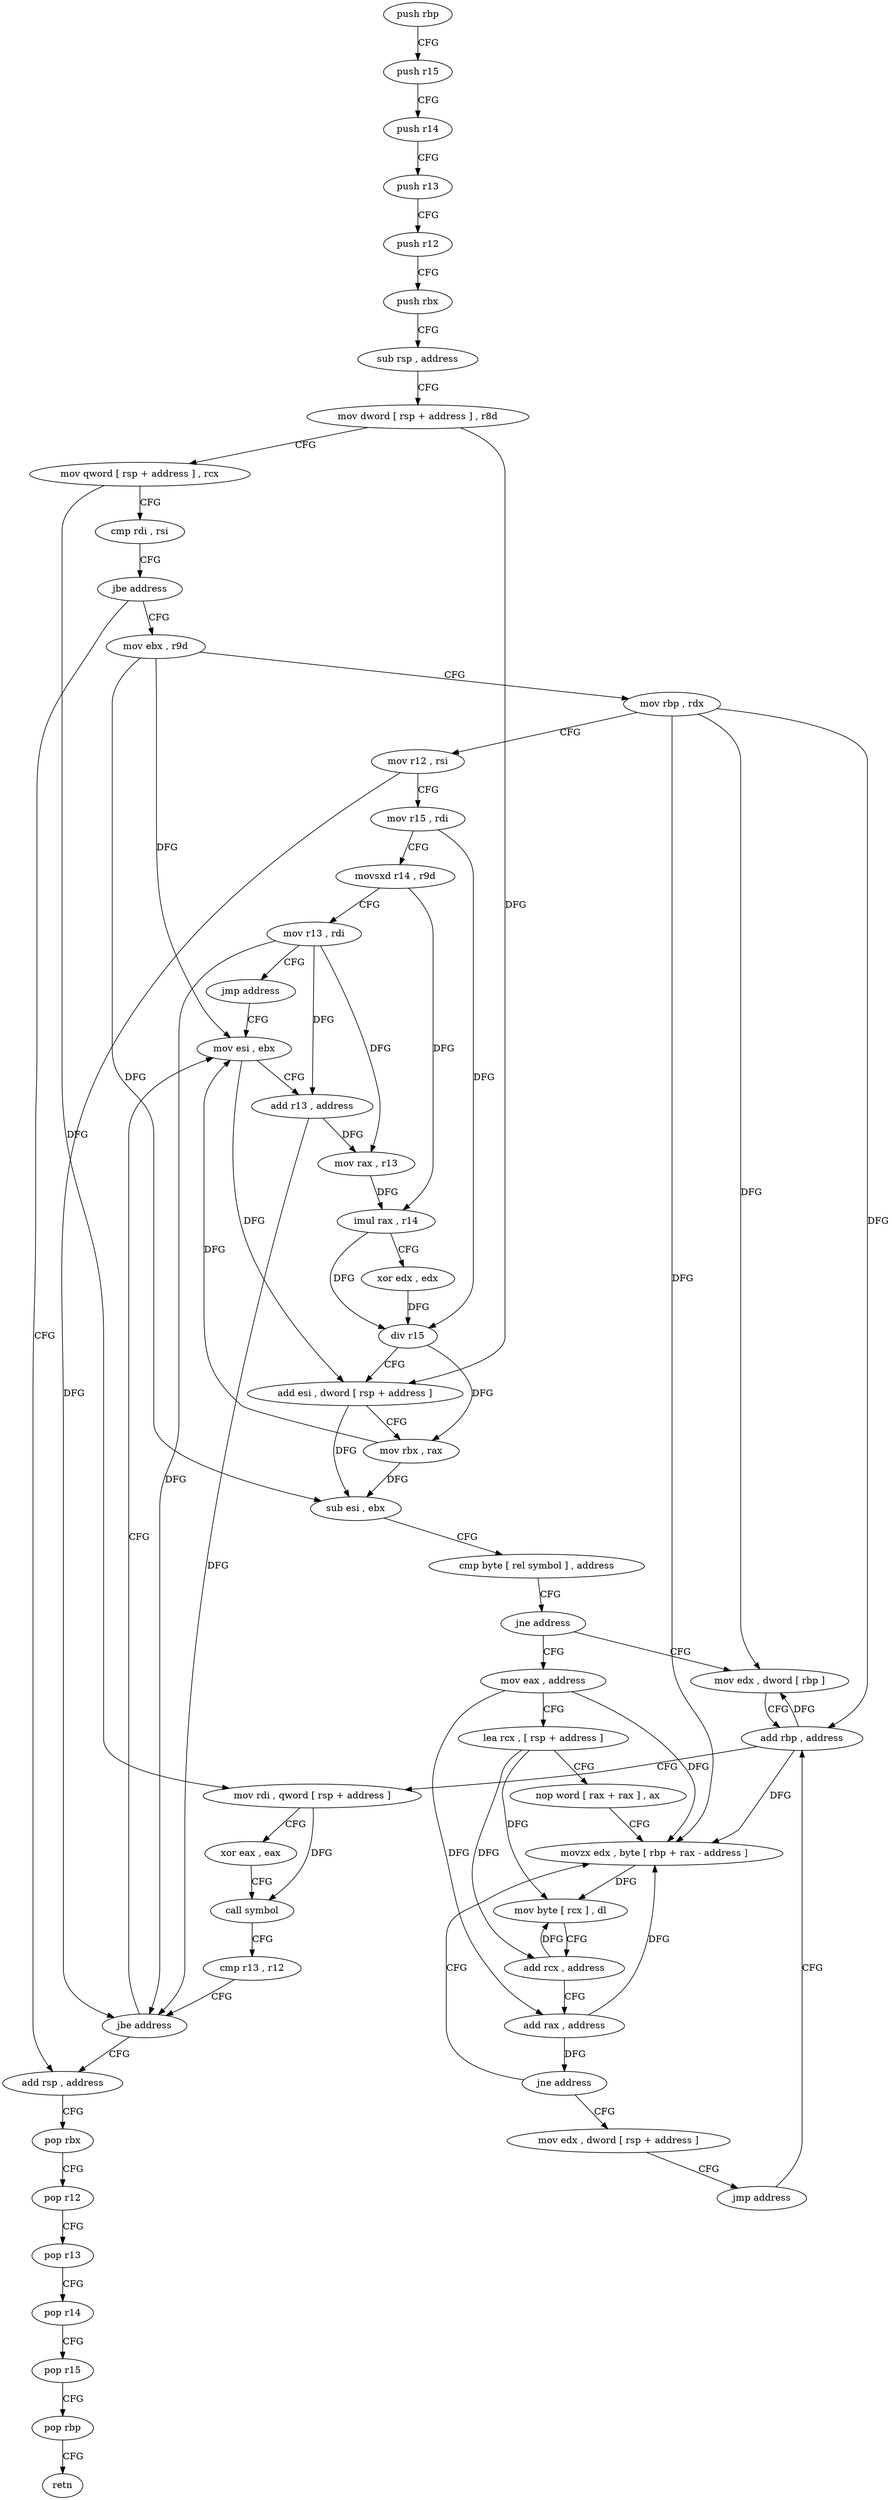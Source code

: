 digraph "func" {
"4209328" [label = "push rbp" ]
"4209329" [label = "push r15" ]
"4209331" [label = "push r14" ]
"4209333" [label = "push r13" ]
"4209335" [label = "push r12" ]
"4209337" [label = "push rbx" ]
"4209338" [label = "sub rsp , address" ]
"4209342" [label = "mov dword [ rsp + address ] , r8d" ]
"4209347" [label = "mov qword [ rsp + address ] , rcx" ]
"4209352" [label = "cmp rdi , rsi" ]
"4209355" [label = "jbe address" ]
"4209495" [label = "add rsp , address" ]
"4209361" [label = "mov ebx , r9d" ]
"4209499" [label = "pop rbx" ]
"4209500" [label = "pop r12" ]
"4209502" [label = "pop r13" ]
"4209504" [label = "pop r14" ]
"4209506" [label = "pop r15" ]
"4209508" [label = "pop rbp" ]
"4209509" [label = "retn" ]
"4209364" [label = "mov rbp , rdx" ]
"4209367" [label = "mov r12 , rsi" ]
"4209370" [label = "mov r15 , rdi" ]
"4209373" [label = "movsxd r14 , r9d" ]
"4209376" [label = "mov r13 , rdi" ]
"4209379" [label = "jmp address" ]
"4209416" [label = "mov esi , ebx" ]
"4209418" [label = "add r13 , address" ]
"4209422" [label = "mov rax , r13" ]
"4209425" [label = "imul rax , r14" ]
"4209429" [label = "xor edx , edx" ]
"4209431" [label = "div r15" ]
"4209434" [label = "add esi , dword [ rsp + address ]" ]
"4209438" [label = "mov rbx , rax" ]
"4209441" [label = "sub esi , ebx" ]
"4209443" [label = "cmp byte [ rel symbol ] , address" ]
"4209450" [label = "jne address" ]
"4209392" [label = "mov edx , dword [ rbp ]" ]
"4209452" [label = "mov eax , address" ]
"4209395" [label = "add rbp , address" ]
"4209457" [label = "lea rcx , [ rsp + address ]" ]
"4209462" [label = "nop word [ rax + rax ] , ax" ]
"4209472" [label = "movzx edx , byte [ rbp + rax - address ]" ]
"4209477" [label = "mov byte [ rcx ] , dl" ]
"4209479" [label = "add rcx , address" ]
"4209483" [label = "add rax , address" ]
"4209487" [label = "jne address" ]
"4209489" [label = "mov edx , dword [ rsp + address ]" ]
"4209493" [label = "jmp address" ]
"4209399" [label = "mov rdi , qword [ rsp + address ]" ]
"4209404" [label = "xor eax , eax" ]
"4209406" [label = "call symbol" ]
"4209411" [label = "cmp r13 , r12" ]
"4209414" [label = "jbe address" ]
"4209328" -> "4209329" [ label = "CFG" ]
"4209329" -> "4209331" [ label = "CFG" ]
"4209331" -> "4209333" [ label = "CFG" ]
"4209333" -> "4209335" [ label = "CFG" ]
"4209335" -> "4209337" [ label = "CFG" ]
"4209337" -> "4209338" [ label = "CFG" ]
"4209338" -> "4209342" [ label = "CFG" ]
"4209342" -> "4209347" [ label = "CFG" ]
"4209342" -> "4209434" [ label = "DFG" ]
"4209347" -> "4209352" [ label = "CFG" ]
"4209347" -> "4209399" [ label = "DFG" ]
"4209352" -> "4209355" [ label = "CFG" ]
"4209355" -> "4209495" [ label = "CFG" ]
"4209355" -> "4209361" [ label = "CFG" ]
"4209495" -> "4209499" [ label = "CFG" ]
"4209361" -> "4209364" [ label = "CFG" ]
"4209361" -> "4209416" [ label = "DFG" ]
"4209361" -> "4209441" [ label = "DFG" ]
"4209499" -> "4209500" [ label = "CFG" ]
"4209500" -> "4209502" [ label = "CFG" ]
"4209502" -> "4209504" [ label = "CFG" ]
"4209504" -> "4209506" [ label = "CFG" ]
"4209506" -> "4209508" [ label = "CFG" ]
"4209508" -> "4209509" [ label = "CFG" ]
"4209364" -> "4209367" [ label = "CFG" ]
"4209364" -> "4209392" [ label = "DFG" ]
"4209364" -> "4209395" [ label = "DFG" ]
"4209364" -> "4209472" [ label = "DFG" ]
"4209367" -> "4209370" [ label = "CFG" ]
"4209367" -> "4209414" [ label = "DFG" ]
"4209370" -> "4209373" [ label = "CFG" ]
"4209370" -> "4209431" [ label = "DFG" ]
"4209373" -> "4209376" [ label = "CFG" ]
"4209373" -> "4209425" [ label = "DFG" ]
"4209376" -> "4209379" [ label = "CFG" ]
"4209376" -> "4209418" [ label = "DFG" ]
"4209376" -> "4209422" [ label = "DFG" ]
"4209376" -> "4209414" [ label = "DFG" ]
"4209379" -> "4209416" [ label = "CFG" ]
"4209416" -> "4209418" [ label = "CFG" ]
"4209416" -> "4209434" [ label = "DFG" ]
"4209418" -> "4209422" [ label = "DFG" ]
"4209418" -> "4209414" [ label = "DFG" ]
"4209422" -> "4209425" [ label = "DFG" ]
"4209425" -> "4209429" [ label = "CFG" ]
"4209425" -> "4209431" [ label = "DFG" ]
"4209429" -> "4209431" [ label = "DFG" ]
"4209431" -> "4209434" [ label = "CFG" ]
"4209431" -> "4209438" [ label = "DFG" ]
"4209434" -> "4209438" [ label = "CFG" ]
"4209434" -> "4209441" [ label = "DFG" ]
"4209438" -> "4209441" [ label = "DFG" ]
"4209438" -> "4209416" [ label = "DFG" ]
"4209441" -> "4209443" [ label = "CFG" ]
"4209443" -> "4209450" [ label = "CFG" ]
"4209450" -> "4209392" [ label = "CFG" ]
"4209450" -> "4209452" [ label = "CFG" ]
"4209392" -> "4209395" [ label = "CFG" ]
"4209452" -> "4209457" [ label = "CFG" ]
"4209452" -> "4209472" [ label = "DFG" ]
"4209452" -> "4209483" [ label = "DFG" ]
"4209395" -> "4209399" [ label = "CFG" ]
"4209395" -> "4209392" [ label = "DFG" ]
"4209395" -> "4209472" [ label = "DFG" ]
"4209457" -> "4209462" [ label = "CFG" ]
"4209457" -> "4209477" [ label = "DFG" ]
"4209457" -> "4209479" [ label = "DFG" ]
"4209462" -> "4209472" [ label = "CFG" ]
"4209472" -> "4209477" [ label = "DFG" ]
"4209477" -> "4209479" [ label = "CFG" ]
"4209479" -> "4209483" [ label = "CFG" ]
"4209479" -> "4209477" [ label = "DFG" ]
"4209483" -> "4209487" [ label = "DFG" ]
"4209483" -> "4209472" [ label = "DFG" ]
"4209487" -> "4209472" [ label = "CFG" ]
"4209487" -> "4209489" [ label = "CFG" ]
"4209489" -> "4209493" [ label = "CFG" ]
"4209493" -> "4209395" [ label = "CFG" ]
"4209399" -> "4209404" [ label = "CFG" ]
"4209399" -> "4209406" [ label = "DFG" ]
"4209404" -> "4209406" [ label = "CFG" ]
"4209406" -> "4209411" [ label = "CFG" ]
"4209411" -> "4209414" [ label = "CFG" ]
"4209414" -> "4209495" [ label = "CFG" ]
"4209414" -> "4209416" [ label = "CFG" ]
}
